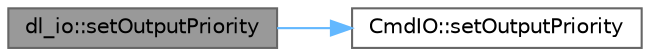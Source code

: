 digraph "dl_io::setOutputPriority"
{
 // LATEX_PDF_SIZE
  bgcolor="transparent";
  edge [fontname=Helvetica,fontsize=10,labelfontname=Helvetica,labelfontsize=10];
  node [fontname=Helvetica,fontsize=10,shape=box,height=0.2,width=0.4];
  rankdir="LR";
  Node1 [id="Node000001",label="dl_io::setOutputPriority",height=0.2,width=0.4,color="gray40", fillcolor="grey60", style="filled", fontcolor="black",tooltip="コマンドラインに文字を出力する際の優先度を設定する関数．"];
  Node1 -> Node2 [id="edge1_Node000001_Node000002",color="steelblue1",style="solid",tooltip=" "];
  Node2 [id="Node000002",label="CmdIO::setOutputPriority",height=0.2,width=0.4,color="grey40", fillcolor="white", style="filled",URL="$class_cmd_i_o.html#a06beb423125fc4778abd1752d239f4ae",tooltip=" "];
}
